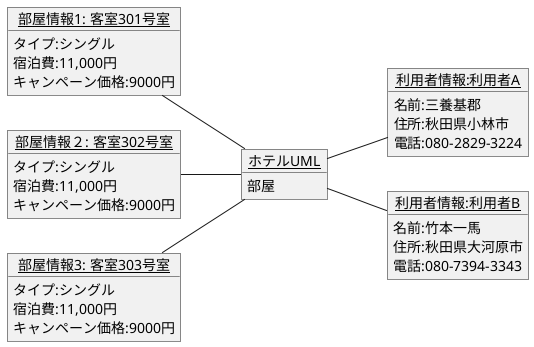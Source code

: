 @startuml ホテルオブジェクト図


left to right direction

object "<u>ホテルUML</u>" as Hote {
部屋
}

object "<u>利用者情報:利用者A</u>" as C1 {
名前:三養基郡
住所:秋田県小林市
電話:080-2829-3224
}

object "<u>利用者情報:利用者B</u>" as C2 {
名前:竹本一馬
住所:秋田県大河原市
電話:080-7394-3343
}

object "<u>部屋情報1: 客室301号室</u>" as H1 {
タイプ:シングル
宿泊費:11,000円
キャンペーン価格:9000円
}

object "<u>部屋情報２: 客室302号室</u>" as H2 {
タイプ:シングル
宿泊費:11,000円
キャンペーン価格:9000円
}

object "<u>部屋情報3: 客室303号室</u>" as H3 {
タイプ:シングル
宿泊費:11,000円
キャンペーン価格:9000円
}

H1 -- Hote

H2 -- Hote

H3 -- Hote

Hote -- C1

Hote -- C2

@enduml